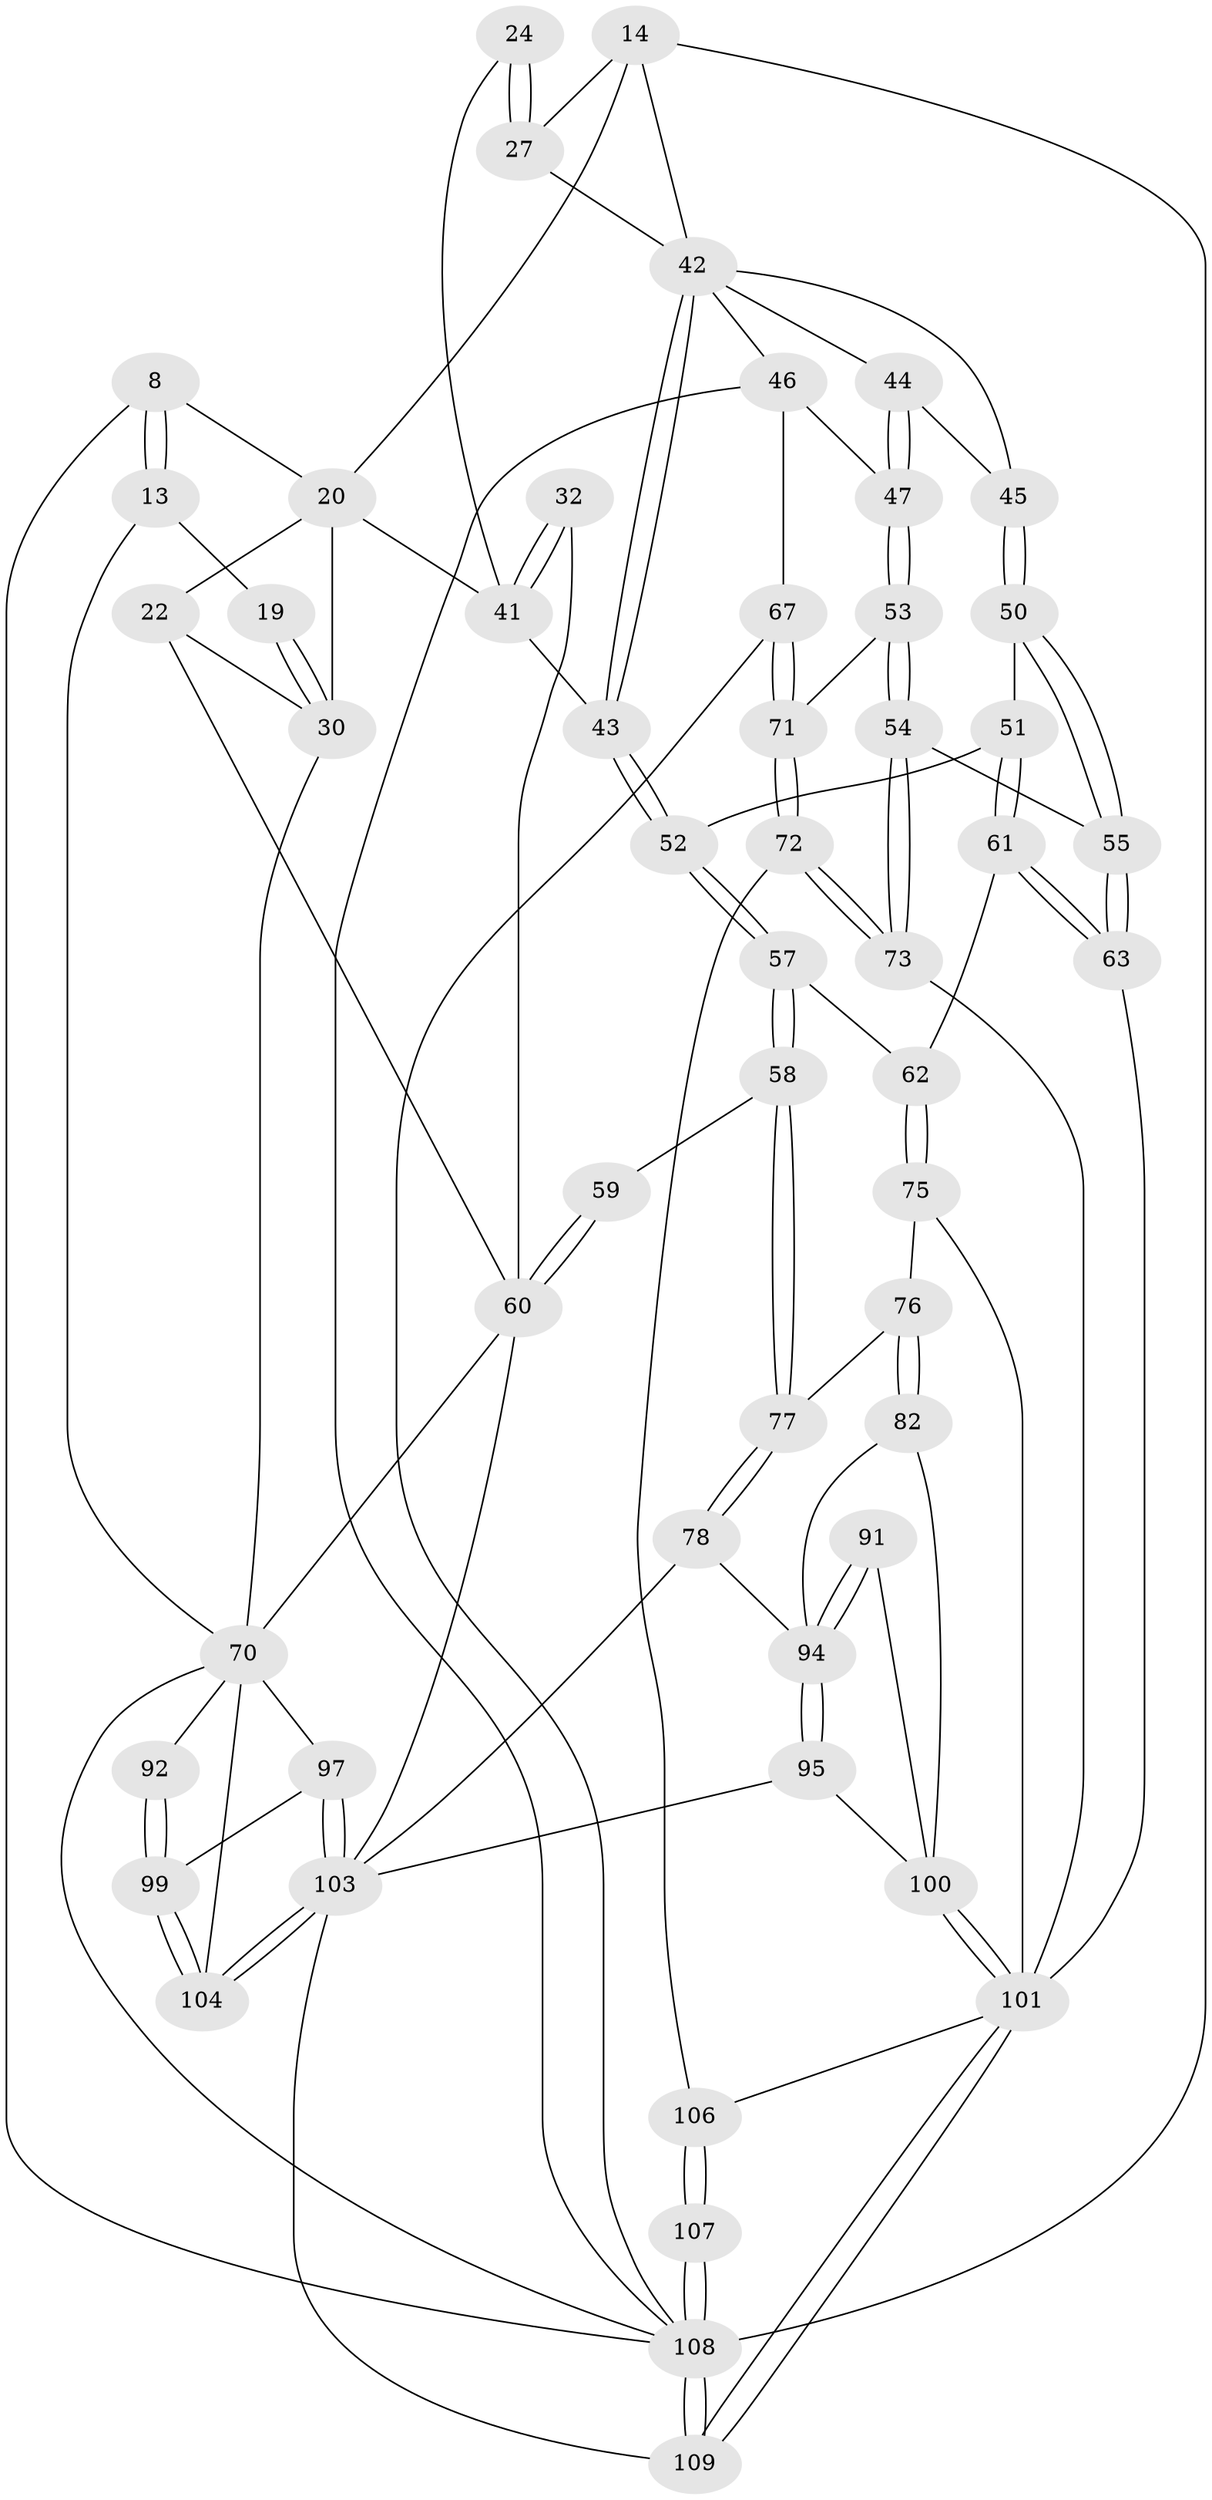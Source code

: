 // original degree distribution, {3: 0.01834862385321101, 4: 0.26605504587155965, 6: 0.23853211009174313, 5: 0.47706422018348627}
// Generated by graph-tools (version 1.1) at 2025/01/03/09/25 05:01:20]
// undirected, 54 vertices, 127 edges
graph export_dot {
graph [start="1"]
  node [color=gray90,style=filled];
  8 [pos="+0.10868299048103132+0.08742869028836589",super="+4"];
  13 [pos="+0+0"];
  14 [pos="+1+0.12295365006761853",super="+9+12"];
  19 [pos="+0+0.2921201412340408"];
  20 [pos="+0.22670956539861534+0.2813790140921547",super="+17"];
  22 [pos="+0.16764563355958817+0.3007612817039106",super="+21"];
  24 [pos="+0.5669241190774384+0.28375891764650274"];
  27 [pos="+0.6340229800181276+0.2837212409301544",super="+10+11"];
  30 [pos="+0+0.38680976716305376",super="+23+18"];
  32 [pos="+0.35686156620068843+0.43213304089443644"];
  41 [pos="+0.4260369166110491+0.4248857798249773",super="+26+31"];
  42 [pos="+0.6480778418280753+0.301550989200975",super="+40"];
  43 [pos="+0.5075144340208491+0.47969428924318364"];
  44 [pos="+0.8000439832281082+0.43434966169297123"];
  45 [pos="+0.6923612132770196+0.3913424422968609"];
  46 [pos="+0.8768585204669449+0.4716660126895519",super="+39"];
  47 [pos="+0.8126136223100456+0.46058822963452406"];
  50 [pos="+0.6577827589290616+0.4771579657072641"];
  51 [pos="+0.5668792192243195+0.5155094367307091"];
  52 [pos="+0.5209480734814275+0.5039147398482287"];
  53 [pos="+0.8090540062399436+0.5773043203764255"];
  54 [pos="+0.7849374394760842+0.6001752721985607"];
  55 [pos="+0.7078159117853831+0.606247106731362"];
  57 [pos="+0.4667924696293296+0.5975316339393048"];
  58 [pos="+0.4608122154584926+0.5990059638350053"];
  59 [pos="+0.3412619872863056+0.5083120422449008"];
  60 [pos="+0.2562204481494961+0.6393681728720754",super="+37+35+34+33"];
  61 [pos="+0.5918628234850386+0.5942085364555907"];
  62 [pos="+0.49274342519423875+0.6147631279454121"];
  63 [pos="+0.6539173650532173+0.6553419200067463"];
  67 [pos="+1+0.7484438362683792",super="+48+49"];
  70 [pos="+0+0.6814371657765811",super="+65"];
  71 [pos="+1+0.749544382272959",super="+56"];
  72 [pos="+1+0.758396950273994"];
  73 [pos="+0.8500199303725112+0.7873023955170846"];
  75 [pos="+0.5566189082469591+0.7084629919988727"];
  76 [pos="+0.5541751928793035+0.711082730421603"];
  77 [pos="+0.39552458729468937+0.6880337639122163"];
  78 [pos="+0.3507013391041686+0.7218401172837775"];
  82 [pos="+0.5397378001717953+0.7416894837873391"];
  91 [pos="+0.47363749183671017+0.8515150429634476"];
  92 [pos="+0+0.727580340087126"];
  94 [pos="+0.4471090838236554+0.8639254158259295",super="+84+83"];
  95 [pos="+0.4243125308929844+0.9098960461994403"];
  97 [pos="+0.24112793473589125+0.883447840625904",super="+88+89"];
  99 [pos="+0.08794670663597319+0.9286642789774134",super="+98+93"];
  100 [pos="+0.5226310920965278+0.949183663916594",super="+90+86"];
  101 [pos="+0.661707738400108+1",super="+85+81"];
  103 [pos="+0.21414002329628043+1",super="+102"];
  104 [pos="+0.08786458123288542+1"];
  106 [pos="+0.8500103275227756+0.914038567455339",super="+105"];
  107 [pos="+0.8886964720621217+1"];
  108 [pos="+0.8801233136933484+1",super="+66+15"];
  109 [pos="+0.6641182211710424+1"];
  8 -- 13 [weight=2];
  8 -- 13;
  8 -- 108;
  8 -- 20;
  13 -- 19;
  13 -- 70;
  14 -- 108 [weight=2];
  14 -- 27 [weight=2];
  14 -- 20 [weight=2];
  14 -- 42;
  19 -- 30 [weight=2];
  19 -- 30;
  20 -- 41 [weight=2];
  20 -- 22;
  20 -- 30;
  22 -- 30;
  22 -- 60 [weight=2];
  24 -- 27 [weight=2];
  24 -- 27;
  24 -- 41;
  27 -- 42;
  30 -- 70;
  32 -- 41 [weight=2];
  32 -- 41;
  32 -- 60;
  41 -- 43;
  42 -- 43;
  42 -- 43;
  42 -- 45;
  42 -- 46;
  42 -- 44;
  43 -- 52;
  43 -- 52;
  44 -- 45;
  44 -- 47;
  44 -- 47;
  45 -- 50;
  45 -- 50;
  46 -- 47;
  46 -- 67 [weight=2];
  46 -- 108;
  47 -- 53;
  47 -- 53;
  50 -- 51;
  50 -- 55;
  50 -- 55;
  51 -- 52;
  51 -- 61;
  51 -- 61;
  52 -- 57;
  52 -- 57;
  53 -- 54;
  53 -- 54;
  53 -- 71;
  54 -- 55;
  54 -- 73;
  54 -- 73;
  55 -- 63;
  55 -- 63;
  57 -- 58;
  57 -- 58;
  57 -- 62;
  58 -- 59;
  58 -- 77;
  58 -- 77;
  59 -- 60 [weight=2];
  59 -- 60;
  60 -- 70;
  60 -- 103;
  61 -- 62;
  61 -- 63;
  61 -- 63;
  62 -- 75;
  62 -- 75;
  63 -- 101;
  67 -- 71 [weight=2];
  67 -- 71;
  67 -- 108;
  70 -- 92;
  70 -- 108;
  70 -- 104;
  70 -- 97;
  71 -- 72;
  71 -- 72;
  72 -- 73;
  72 -- 73;
  72 -- 106;
  73 -- 101;
  75 -- 76;
  75 -- 101;
  76 -- 77;
  76 -- 82;
  76 -- 82;
  77 -- 78;
  77 -- 78;
  78 -- 94;
  78 -- 103;
  82 -- 94;
  82 -- 100;
  91 -- 94 [weight=2];
  91 -- 94;
  91 -- 100;
  92 -- 99 [weight=2];
  92 -- 99;
  94 -- 95;
  94 -- 95;
  95 -- 100;
  95 -- 103;
  97 -- 103 [weight=3];
  97 -- 103;
  97 -- 99 [weight=2];
  99 -- 104;
  99 -- 104;
  100 -- 101 [weight=2];
  100 -- 101;
  101 -- 109;
  101 -- 109;
  101 -- 106;
  103 -- 104;
  103 -- 104;
  103 -- 109;
  106 -- 107 [weight=2];
  106 -- 107;
  107 -- 108;
  107 -- 108;
  108 -- 109;
  108 -- 109;
}
